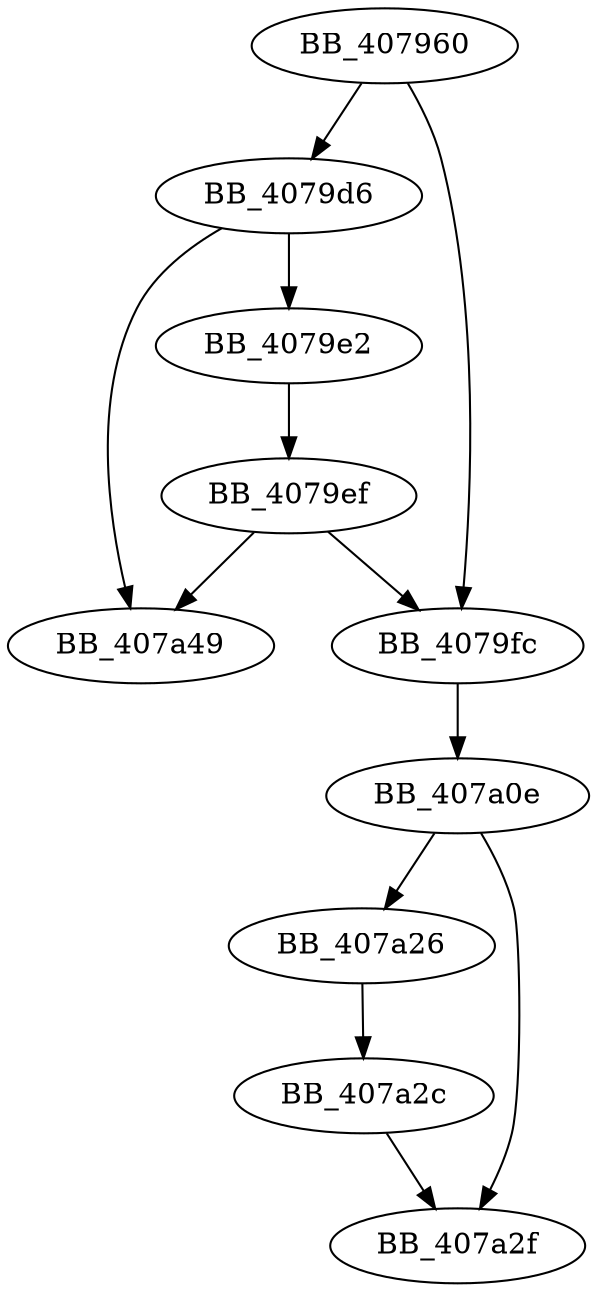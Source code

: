 DiGraph sub_407960{
BB_407960->BB_4079d6
BB_407960->BB_4079fc
BB_4079d6->BB_4079e2
BB_4079d6->BB_407a49
BB_4079e2->BB_4079ef
BB_4079ef->BB_4079fc
BB_4079ef->BB_407a49
BB_4079fc->BB_407a0e
BB_407a0e->BB_407a26
BB_407a0e->BB_407a2f
BB_407a26->BB_407a2c
BB_407a2c->BB_407a2f
}
